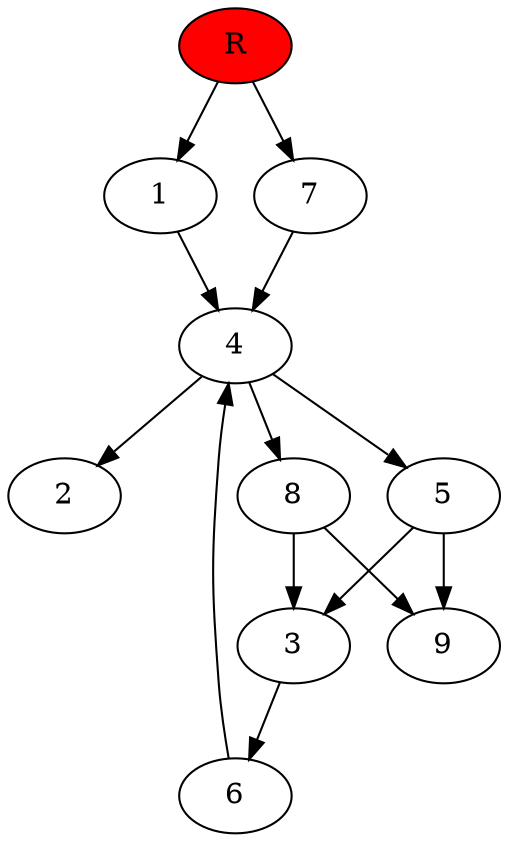 digraph prb39544 {
	1
	2
	3
	4
	5
	6
	7
	8
	R [fillcolor="#ff0000" style=filled]
	1 -> 4
	3 -> 6
	4 -> 2
	4 -> 5
	4 -> 8
	5 -> 3
	5 -> 9
	6 -> 4
	7 -> 4
	8 -> 3
	8 -> 9
	R -> 1
	R -> 7
}
